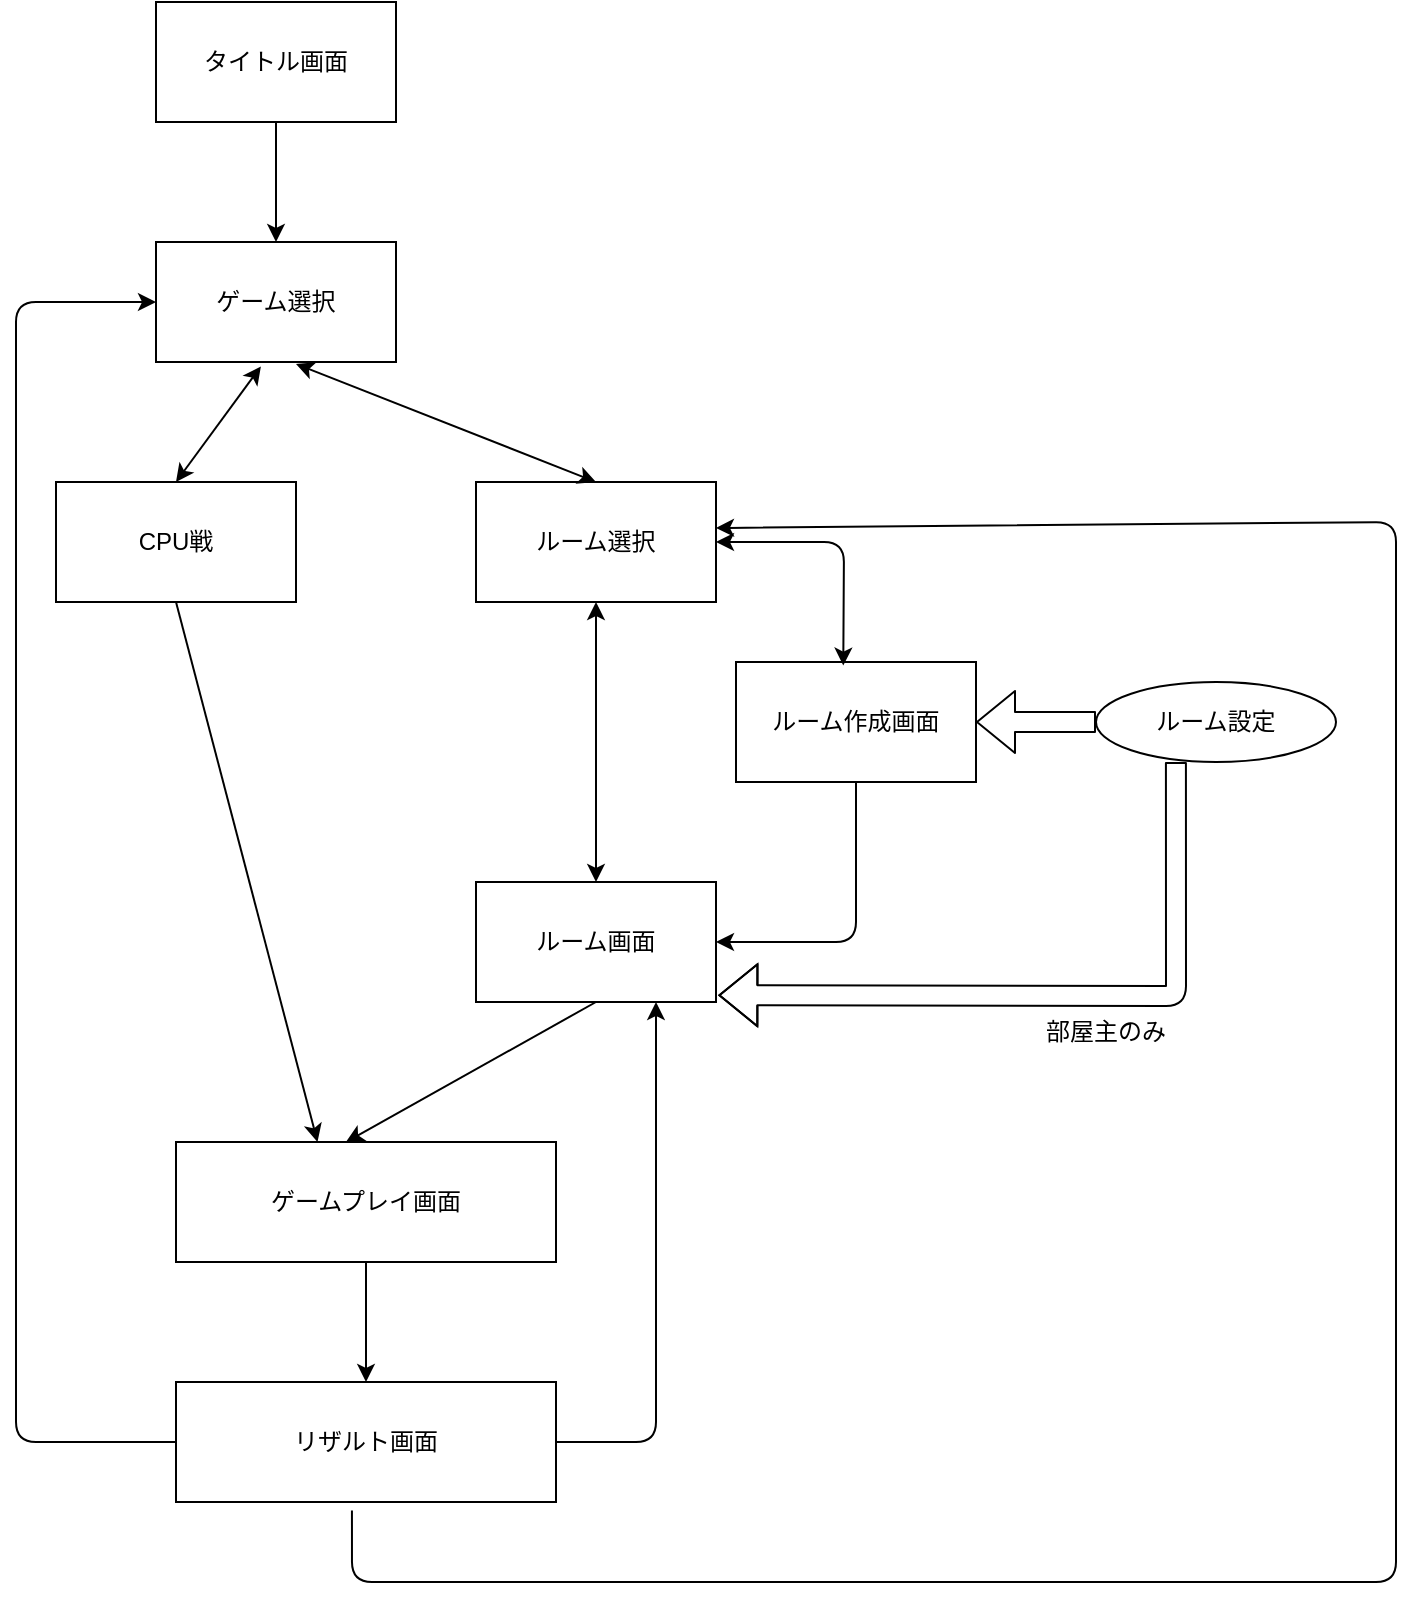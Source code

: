 <mxfile version="12.1.3" type="google" pages="1"><diagram id="zBoj4CTKVsker5ZhG70-" name="Page-1"><mxGraphModel dx="656" dy="569" grid="1" gridSize="10" guides="1" tooltips="1" connect="1" arrows="1" fold="1" page="1" pageScale="1" pageWidth="827" pageHeight="1169" math="0" shadow="0"><root><mxCell id="0"/><mxCell id="1" parent="0"/><mxCell id="wblzRZ6AHxyiFbXsaxiA-1" value="タイトル画面" style="rounded=0;whiteSpace=wrap;html=1;" parent="1" vertex="1"><mxGeometry x="100" y="10" width="120" height="60" as="geometry"/></mxCell><mxCell id="wblzRZ6AHxyiFbXsaxiA-2" value="ゲーム選択" style="rounded=0;whiteSpace=wrap;html=1;" parent="1" vertex="1"><mxGeometry x="100" y="130" width="120" height="60" as="geometry"/></mxCell><mxCell id="wblzRZ6AHxyiFbXsaxiA-3" value="ルーム選択" style="rounded=0;whiteSpace=wrap;html=1;" parent="1" vertex="1"><mxGeometry x="260" y="250" width="120" height="60" as="geometry"/></mxCell><mxCell id="wblzRZ6AHxyiFbXsaxiA-11" value="" style="endArrow=classic;startArrow=classic;html=1;exitX=0.5;exitY=0;exitDx=0;exitDy=0;" parent="1" source="wblzRZ6AHxyiFbXsaxiA-3" edge="1"><mxGeometry width="50" height="50" relative="1" as="geometry"><mxPoint x="100" y="360" as="sourcePoint"/><mxPoint x="170" y="191" as="targetPoint"/></mxGeometry></mxCell><mxCell id="wblzRZ6AHxyiFbXsaxiA-12" value="" style="endArrow=classic;html=1;exitX=0.5;exitY=1;exitDx=0;exitDy=0;entryX=0.5;entryY=0;entryDx=0;entryDy=0;" parent="1" source="wblzRZ6AHxyiFbXsaxiA-1" target="wblzRZ6AHxyiFbXsaxiA-2" edge="1"><mxGeometry width="50" height="50" relative="1" as="geometry"><mxPoint x="150" y="130" as="sourcePoint"/><mxPoint x="110" y="110" as="targetPoint"/></mxGeometry></mxCell><mxCell id="wblzRZ6AHxyiFbXsaxiA-14" value="CPU戦" style="rounded=0;whiteSpace=wrap;html=1;" parent="1" vertex="1"><mxGeometry x="50" y="250" width="120" height="60" as="geometry"/></mxCell><mxCell id="wblzRZ6AHxyiFbXsaxiA-15" value="" style="endArrow=classic;startArrow=classic;html=1;entryX=0.437;entryY=1.037;entryDx=0;entryDy=0;entryPerimeter=0;exitX=0.5;exitY=0;exitDx=0;exitDy=0;" parent="1" source="wblzRZ6AHxyiFbXsaxiA-14" target="wblzRZ6AHxyiFbXsaxiA-2" edge="1"><mxGeometry width="50" height="50" relative="1" as="geometry"><mxPoint x="50" y="380" as="sourcePoint"/><mxPoint x="100" y="330" as="targetPoint"/></mxGeometry></mxCell><mxCell id="wblzRZ6AHxyiFbXsaxiA-17" value="" style="endArrow=classic;html=1;entryX=0.425;entryY=-0.001;entryDx=0;entryDy=0;entryPerimeter=0;exitX=0.5;exitY=1;exitDx=0;exitDy=0;" parent="1" source="wblzRZ6AHxyiFbXsaxiA-14" edge="1"><mxGeometry width="50" height="50" relative="1" as="geometry"><mxPoint x="50" y="570" as="sourcePoint"/><mxPoint x="180.75" y="579.95" as="targetPoint"/></mxGeometry></mxCell><mxCell id="wblzRZ6AHxyiFbXsaxiA-19" value="ルーム画面" style="rounded=0;whiteSpace=wrap;html=1;" parent="1" vertex="1"><mxGeometry x="260" y="450" width="120" height="60" as="geometry"/></mxCell><mxCell id="wblzRZ6AHxyiFbXsaxiA-20" value="ルーム作成画面" style="rounded=0;whiteSpace=wrap;html=1;" parent="1" vertex="1"><mxGeometry x="390" y="340" width="120" height="60" as="geometry"/></mxCell><mxCell id="wblzRZ6AHxyiFbXsaxiA-22" value="" style="endArrow=classic;startArrow=classic;html=1;entryX=1;entryY=0.5;entryDx=0;entryDy=0;exitX=0.447;exitY=0.03;exitDx=0;exitDy=0;exitPerimeter=0;" parent="1" source="wblzRZ6AHxyiFbXsaxiA-20" target="wblzRZ6AHxyiFbXsaxiA-3" edge="1"><mxGeometry width="50" height="50" relative="1" as="geometry"><mxPoint x="490" y="510" as="sourcePoint"/><mxPoint x="350" y="370" as="targetPoint"/><Array as="points"><mxPoint x="444" y="280"/></Array></mxGeometry></mxCell><mxCell id="wblzRZ6AHxyiFbXsaxiA-23" value="" style="endArrow=classic;html=1;entryX=1;entryY=0.5;entryDx=0;entryDy=0;exitX=0.5;exitY=1;exitDx=0;exitDy=0;" parent="1" source="wblzRZ6AHxyiFbXsaxiA-20" target="wblzRZ6AHxyiFbXsaxiA-19" edge="1"><mxGeometry width="50" height="50" relative="1" as="geometry"><mxPoint x="200" y="710" as="sourcePoint"/><mxPoint x="250" y="660" as="targetPoint"/><Array as="points"><mxPoint x="450" y="480"/></Array></mxGeometry></mxCell><mxCell id="wblzRZ6AHxyiFbXsaxiA-24" value="" style="endArrow=classic;startArrow=classic;html=1;entryX=0.5;entryY=0;entryDx=0;entryDy=0;exitX=0.5;exitY=1;exitDx=0;exitDy=0;" parent="1" source="wblzRZ6AHxyiFbXsaxiA-3" target="wblzRZ6AHxyiFbXsaxiA-19" edge="1"><mxGeometry width="50" height="50" relative="1" as="geometry"><mxPoint x="270" y="400" as="sourcePoint"/><mxPoint x="250" y="660" as="targetPoint"/></mxGeometry></mxCell><mxCell id="wblzRZ6AHxyiFbXsaxiA-25" value="" style="endArrow=classic;html=1;entryX=0.5;entryY=0;entryDx=0;entryDy=0;exitX=0.5;exitY=1;exitDx=0;exitDy=0;" parent="1" source="wblzRZ6AHxyiFbXsaxiA-19" edge="1"><mxGeometry width="50" height="50" relative="1" as="geometry"><mxPoint x="50" y="710" as="sourcePoint"/><mxPoint x="195" y="580" as="targetPoint"/></mxGeometry></mxCell><mxCell id="wblzRZ6AHxyiFbXsaxiA-27" value="ゲームプレイ画面" style="rounded=0;whiteSpace=wrap;html=1;" parent="1" vertex="1"><mxGeometry x="110" y="580" width="190" height="60" as="geometry"/></mxCell><mxCell id="wblzRZ6AHxyiFbXsaxiA-30" value="ルーム設定" style="ellipse;whiteSpace=wrap;html=1;" parent="1" vertex="1"><mxGeometry x="570" y="350" width="120" height="40" as="geometry"/></mxCell><mxCell id="wblzRZ6AHxyiFbXsaxiA-31" value="" style="shape=flexArrow;endArrow=classic;html=1;entryX=1;entryY=0.5;entryDx=0;entryDy=0;exitX=0;exitY=0.5;exitDx=0;exitDy=0;" parent="1" source="wblzRZ6AHxyiFbXsaxiA-30" target="wblzRZ6AHxyiFbXsaxiA-20" edge="1"><mxGeometry width="50" height="50" relative="1" as="geometry"><mxPoint x="480" y="580" as="sourcePoint"/><mxPoint x="540" y="490" as="targetPoint"/></mxGeometry></mxCell><mxCell id="wblzRZ6AHxyiFbXsaxiA-32" value="" style="shape=flexArrow;endArrow=classic;html=1;entryX=1.01;entryY=0.943;entryDx=0;entryDy=0;exitX=0.333;exitY=1;exitDx=0;exitDy=0;exitPerimeter=0;entryPerimeter=0;" parent="1" source="wblzRZ6AHxyiFbXsaxiA-30" target="wblzRZ6AHxyiFbXsaxiA-19" edge="1"><mxGeometry width="50" height="50" relative="1" as="geometry"><mxPoint x="190" y="710" as="sourcePoint"/><mxPoint x="240" y="660" as="targetPoint"/><Array as="points"><mxPoint x="610" y="507"/></Array></mxGeometry></mxCell><mxCell id="wblzRZ6AHxyiFbXsaxiA-33" value="部屋主のみ" style="text;html=1;strokeColor=none;fillColor=none;align=center;verticalAlign=middle;whiteSpace=wrap;rounded=0;" parent="1" vertex="1"><mxGeometry x="520" y="510" width="110" height="30" as="geometry"/></mxCell><mxCell id="wblzRZ6AHxyiFbXsaxiA-34" value="リザルト画面" style="rounded=0;whiteSpace=wrap;html=1;" parent="1" vertex="1"><mxGeometry x="110" y="700" width="190" height="60" as="geometry"/></mxCell><mxCell id="wblzRZ6AHxyiFbXsaxiA-35" value="" style="endArrow=classic;html=1;entryX=0.5;entryY=0;entryDx=0;entryDy=0;exitX=0.5;exitY=1;exitDx=0;exitDy=0;" parent="1" source="wblzRZ6AHxyiFbXsaxiA-27" target="wblzRZ6AHxyiFbXsaxiA-34" edge="1"><mxGeometry width="50" height="50" relative="1" as="geometry"><mxPoint x="50" y="830" as="sourcePoint"/><mxPoint x="100" y="780" as="targetPoint"/></mxGeometry></mxCell><mxCell id="wblzRZ6AHxyiFbXsaxiA-36" value="" style="endArrow=classic;html=1;entryX=0.75;entryY=1;entryDx=0;entryDy=0;exitX=1;exitY=0.5;exitDx=0;exitDy=0;" parent="1" source="wblzRZ6AHxyiFbXsaxiA-34" target="wblzRZ6AHxyiFbXsaxiA-19" edge="1"><mxGeometry width="50" height="50" relative="1" as="geometry"><mxPoint x="50" y="830" as="sourcePoint"/><mxPoint x="100" y="780" as="targetPoint"/><Array as="points"><mxPoint x="350" y="730"/></Array></mxGeometry></mxCell><mxCell id="wblzRZ6AHxyiFbXsaxiA-37" value="" style="endArrow=classic;html=1;exitX=0;exitY=0.5;exitDx=0;exitDy=0;entryX=0;entryY=0.5;entryDx=0;entryDy=0;" parent="1" source="wblzRZ6AHxyiFbXsaxiA-34" target="wblzRZ6AHxyiFbXsaxiA-2" edge="1"><mxGeometry width="50" height="50" relative="1" as="geometry"><mxPoint x="50" y="830" as="sourcePoint"/><mxPoint x="30" y="330" as="targetPoint"/><Array as="points"><mxPoint x="30" y="730"/><mxPoint x="30" y="160"/></Array></mxGeometry></mxCell><mxCell id="wblzRZ6AHxyiFbXsaxiA-40" value="" style="endArrow=classic;html=1;exitX=0.463;exitY=1.07;exitDx=0;exitDy=0;exitPerimeter=0;" parent="1" source="wblzRZ6AHxyiFbXsaxiA-34" edge="1"><mxGeometry width="50" height="50" relative="1" as="geometry"><mxPoint x="20" y="830" as="sourcePoint"/><mxPoint x="380" y="273" as="targetPoint"/><Array as="points"><mxPoint x="198" y="800"/><mxPoint x="720" y="800"/><mxPoint x="720" y="270"/></Array></mxGeometry></mxCell></root></mxGraphModel></diagram></mxfile>